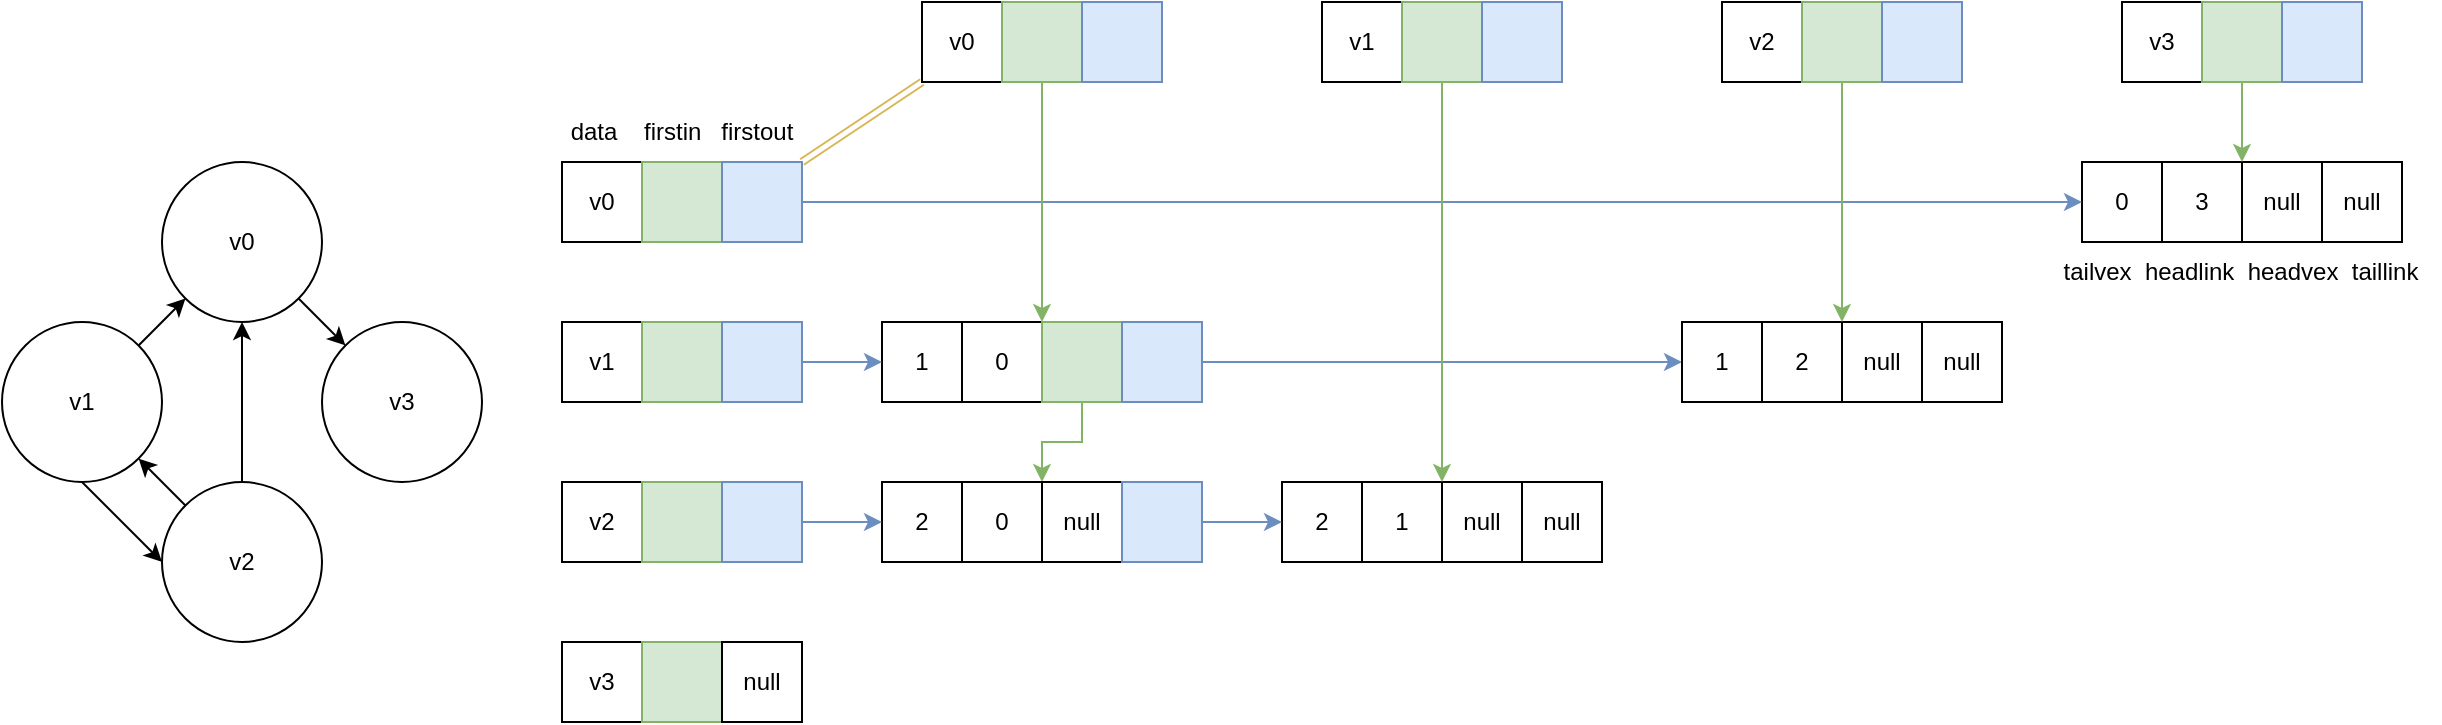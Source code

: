<mxfile version="21.6.5" type="device" pages="2">
  <diagram name="十字链表" id="WRajlINXnAAaDcF1lGLC">
    <mxGraphModel dx="1231" dy="764" grid="1" gridSize="10" guides="1" tooltips="1" connect="1" arrows="1" fold="1" page="1" pageScale="1" pageWidth="827" pageHeight="1169" math="0" shadow="0">
      <root>
        <mxCell id="0" />
        <mxCell id="1" parent="0" />
        <mxCell id="aK7By0x7UXtLP76O93tU-1" value="1" style="rounded=0;whiteSpace=wrap;html=1;" vertex="1" parent="1">
          <mxGeometry x="481" y="200" width="40" height="40" as="geometry" />
        </mxCell>
        <mxCell id="aK7By0x7UXtLP76O93tU-2" value="0" style="rounded=0;whiteSpace=wrap;html=1;" vertex="1" parent="1">
          <mxGeometry x="521" y="200" width="40" height="40" as="geometry" />
        </mxCell>
        <mxCell id="aK7By0x7UXtLP76O93tU-76" style="edgeStyle=orthogonalEdgeStyle;rounded=0;orthogonalLoop=1;jettySize=auto;html=1;exitX=0.5;exitY=1;exitDx=0;exitDy=0;entryX=0;entryY=0;entryDx=0;entryDy=0;fillColor=#d5e8d4;strokeColor=#82b366;" edge="1" parent="1" source="aK7By0x7UXtLP76O93tU-3" target="aK7By0x7UXtLP76O93tU-38">
          <mxGeometry relative="1" as="geometry" />
        </mxCell>
        <mxCell id="aK7By0x7UXtLP76O93tU-3" value="" style="rounded=0;whiteSpace=wrap;html=1;fillColor=#d5e8d4;strokeColor=#82b366;" vertex="1" parent="1">
          <mxGeometry x="561" y="200" width="40" height="40" as="geometry" />
        </mxCell>
        <mxCell id="aK7By0x7UXtLP76O93tU-57" style="edgeStyle=orthogonalEdgeStyle;rounded=0;orthogonalLoop=1;jettySize=auto;html=1;exitX=1;exitY=0.5;exitDx=0;exitDy=0;entryX=0;entryY=0.5;entryDx=0;entryDy=0;fillColor=#dae8fc;strokeColor=#6c8ebf;" edge="1" parent="1" source="aK7By0x7UXtLP76O93tU-4" target="aK7By0x7UXtLP76O93tU-9">
          <mxGeometry relative="1" as="geometry" />
        </mxCell>
        <mxCell id="aK7By0x7UXtLP76O93tU-4" value="" style="rounded=0;whiteSpace=wrap;html=1;fillColor=#dae8fc;strokeColor=#6c8ebf;" vertex="1" parent="1">
          <mxGeometry x="601" y="200" width="40" height="40" as="geometry" />
        </mxCell>
        <mxCell id="aK7By0x7UXtLP76O93tU-5" value="2" style="rounded=0;whiteSpace=wrap;html=1;" vertex="1" parent="1">
          <mxGeometry x="681" y="280" width="40" height="40" as="geometry" />
        </mxCell>
        <mxCell id="aK7By0x7UXtLP76O93tU-6" value="1" style="rounded=0;whiteSpace=wrap;html=1;" vertex="1" parent="1">
          <mxGeometry x="721" y="280" width="40" height="40" as="geometry" />
        </mxCell>
        <mxCell id="aK7By0x7UXtLP76O93tU-7" value="null" style="rounded=0;whiteSpace=wrap;html=1;" vertex="1" parent="1">
          <mxGeometry x="761" y="280" width="40" height="40" as="geometry" />
        </mxCell>
        <mxCell id="aK7By0x7UXtLP76O93tU-8" value="null" style="rounded=0;whiteSpace=wrap;html=1;" vertex="1" parent="1">
          <mxGeometry x="801" y="280" width="40" height="40" as="geometry" />
        </mxCell>
        <mxCell id="aK7By0x7UXtLP76O93tU-9" value="1" style="rounded=0;whiteSpace=wrap;html=1;" vertex="1" parent="1">
          <mxGeometry x="881" y="200" width="40" height="40" as="geometry" />
        </mxCell>
        <mxCell id="aK7By0x7UXtLP76O93tU-10" value="2" style="rounded=0;whiteSpace=wrap;html=1;" vertex="1" parent="1">
          <mxGeometry x="921" y="200" width="40" height="40" as="geometry" />
        </mxCell>
        <mxCell id="aK7By0x7UXtLP76O93tU-11" value="null" style="rounded=0;whiteSpace=wrap;html=1;" vertex="1" parent="1">
          <mxGeometry x="961" y="200" width="40" height="40" as="geometry" />
        </mxCell>
        <mxCell id="aK7By0x7UXtLP76O93tU-12" value="null" style="rounded=0;whiteSpace=wrap;html=1;" vertex="1" parent="1">
          <mxGeometry x="1001" y="200" width="40" height="40" as="geometry" />
        </mxCell>
        <mxCell id="aK7By0x7UXtLP76O93tU-13" value="0" style="rounded=0;whiteSpace=wrap;html=1;" vertex="1" parent="1">
          <mxGeometry x="1081" y="120" width="40" height="40" as="geometry" />
        </mxCell>
        <mxCell id="aK7By0x7UXtLP76O93tU-14" value="3" style="rounded=0;whiteSpace=wrap;html=1;" vertex="1" parent="1">
          <mxGeometry x="1121" y="120" width="40" height="40" as="geometry" />
        </mxCell>
        <mxCell id="aK7By0x7UXtLP76O93tU-15" value="null" style="rounded=0;whiteSpace=wrap;html=1;" vertex="1" parent="1">
          <mxGeometry x="1161" y="120" width="40" height="40" as="geometry" />
        </mxCell>
        <mxCell id="aK7By0x7UXtLP76O93tU-16" value="null" style="rounded=0;whiteSpace=wrap;html=1;" vertex="1" parent="1">
          <mxGeometry x="1201" y="120" width="40" height="40" as="geometry" />
        </mxCell>
        <mxCell id="aK7By0x7UXtLP76O93tU-24" style="rounded=0;orthogonalLoop=1;jettySize=auto;html=1;exitX=1;exitY=1;exitDx=0;exitDy=0;entryX=0;entryY=0;entryDx=0;entryDy=0;" edge="1" parent="1" source="aK7By0x7UXtLP76O93tU-18" target="aK7By0x7UXtLP76O93tU-21">
          <mxGeometry relative="1" as="geometry" />
        </mxCell>
        <mxCell id="aK7By0x7UXtLP76O93tU-18" value="v0" style="ellipse;whiteSpace=wrap;html=1;aspect=fixed;" vertex="1" parent="1">
          <mxGeometry x="121" y="120" width="80" height="80" as="geometry" />
        </mxCell>
        <mxCell id="aK7By0x7UXtLP76O93tU-22" style="rounded=0;orthogonalLoop=1;jettySize=auto;html=1;exitX=1;exitY=0;exitDx=0;exitDy=0;entryX=0;entryY=1;entryDx=0;entryDy=0;" edge="1" parent="1" source="aK7By0x7UXtLP76O93tU-19" target="aK7By0x7UXtLP76O93tU-18">
          <mxGeometry relative="1" as="geometry" />
        </mxCell>
        <mxCell id="aK7By0x7UXtLP76O93tU-26" style="rounded=0;orthogonalLoop=1;jettySize=auto;html=1;exitX=0.5;exitY=1;exitDx=0;exitDy=0;entryX=0;entryY=0.5;entryDx=0;entryDy=0;" edge="1" parent="1" source="aK7By0x7UXtLP76O93tU-19" target="aK7By0x7UXtLP76O93tU-20">
          <mxGeometry relative="1" as="geometry" />
        </mxCell>
        <mxCell id="aK7By0x7UXtLP76O93tU-19" value="v1" style="ellipse;whiteSpace=wrap;html=1;aspect=fixed;" vertex="1" parent="1">
          <mxGeometry x="41" y="200" width="80" height="80" as="geometry" />
        </mxCell>
        <mxCell id="aK7By0x7UXtLP76O93tU-23" style="edgeStyle=orthogonalEdgeStyle;rounded=0;orthogonalLoop=1;jettySize=auto;html=1;exitX=0.5;exitY=0;exitDx=0;exitDy=0;entryX=0.5;entryY=1;entryDx=0;entryDy=0;" edge="1" parent="1" source="aK7By0x7UXtLP76O93tU-20" target="aK7By0x7UXtLP76O93tU-18">
          <mxGeometry relative="1" as="geometry" />
        </mxCell>
        <mxCell id="aK7By0x7UXtLP76O93tU-25" style="rounded=0;orthogonalLoop=1;jettySize=auto;html=1;exitX=0;exitY=0;exitDx=0;exitDy=0;entryX=1;entryY=1;entryDx=0;entryDy=0;" edge="1" parent="1" source="aK7By0x7UXtLP76O93tU-20" target="aK7By0x7UXtLP76O93tU-19">
          <mxGeometry relative="1" as="geometry" />
        </mxCell>
        <mxCell id="aK7By0x7UXtLP76O93tU-20" value="v2" style="ellipse;whiteSpace=wrap;html=1;aspect=fixed;" vertex="1" parent="1">
          <mxGeometry x="121" y="280" width="80" height="80" as="geometry" />
        </mxCell>
        <mxCell id="aK7By0x7UXtLP76O93tU-21" value="v3" style="ellipse;whiteSpace=wrap;html=1;aspect=fixed;" vertex="1" parent="1">
          <mxGeometry x="201" y="200" width="80" height="80" as="geometry" />
        </mxCell>
        <mxCell id="aK7By0x7UXtLP76O93tU-36" value="2" style="rounded=0;whiteSpace=wrap;html=1;" vertex="1" parent="1">
          <mxGeometry x="481" y="280" width="40" height="40" as="geometry" />
        </mxCell>
        <mxCell id="aK7By0x7UXtLP76O93tU-37" value="0" style="rounded=0;whiteSpace=wrap;html=1;" vertex="1" parent="1">
          <mxGeometry x="521" y="280" width="40" height="40" as="geometry" />
        </mxCell>
        <mxCell id="aK7By0x7UXtLP76O93tU-38" value="null" style="rounded=0;whiteSpace=wrap;html=1;" vertex="1" parent="1">
          <mxGeometry x="561" y="280" width="40" height="40" as="geometry" />
        </mxCell>
        <mxCell id="aK7By0x7UXtLP76O93tU-59" style="edgeStyle=orthogonalEdgeStyle;rounded=0;orthogonalLoop=1;jettySize=auto;html=1;exitX=1;exitY=0.5;exitDx=0;exitDy=0;fillColor=#dae8fc;strokeColor=#6c8ebf;" edge="1" parent="1" source="aK7By0x7UXtLP76O93tU-39" target="aK7By0x7UXtLP76O93tU-5">
          <mxGeometry relative="1" as="geometry" />
        </mxCell>
        <mxCell id="aK7By0x7UXtLP76O93tU-39" value="" style="rounded=0;whiteSpace=wrap;html=1;fillColor=#dae8fc;strokeColor=#6c8ebf;" vertex="1" parent="1">
          <mxGeometry x="601" y="280" width="40" height="40" as="geometry" />
        </mxCell>
        <mxCell id="aK7By0x7UXtLP76O93tU-40" value="v0" style="rounded=0;whiteSpace=wrap;html=1;" vertex="1" parent="1">
          <mxGeometry x="321" y="120" width="40" height="40" as="geometry" />
        </mxCell>
        <mxCell id="aK7By0x7UXtLP76O93tU-41" value="" style="rounded=0;whiteSpace=wrap;html=1;fillColor=#d5e8d4;strokeColor=#82b366;" vertex="1" parent="1">
          <mxGeometry x="361" y="120" width="40" height="40" as="geometry" />
        </mxCell>
        <mxCell id="aK7By0x7UXtLP76O93tU-55" style="edgeStyle=orthogonalEdgeStyle;rounded=0;orthogonalLoop=1;jettySize=auto;html=1;entryX=0;entryY=0.5;entryDx=0;entryDy=0;fillColor=#dae8fc;strokeColor=#6c8ebf;" edge="1" parent="1" source="aK7By0x7UXtLP76O93tU-42" target="aK7By0x7UXtLP76O93tU-13">
          <mxGeometry relative="1" as="geometry" />
        </mxCell>
        <mxCell id="aK7By0x7UXtLP76O93tU-80" style="rounded=0;orthogonalLoop=1;jettySize=auto;html=1;exitX=1;exitY=0;exitDx=0;exitDy=0;entryX=0;entryY=1;entryDx=0;entryDy=0;shape=link;width=-3.333;fillColor=#fff2cc;strokeColor=#d6b656;" edge="1" parent="1" source="aK7By0x7UXtLP76O93tU-42" target="aK7By0x7UXtLP76O93tU-62">
          <mxGeometry relative="1" as="geometry" />
        </mxCell>
        <mxCell id="aK7By0x7UXtLP76O93tU-42" value="" style="rounded=0;whiteSpace=wrap;html=1;fillColor=#dae8fc;strokeColor=#6c8ebf;" vertex="1" parent="1">
          <mxGeometry x="401" y="120" width="40" height="40" as="geometry" />
        </mxCell>
        <mxCell id="aK7By0x7UXtLP76O93tU-46" value="v1" style="rounded=0;whiteSpace=wrap;html=1;" vertex="1" parent="1">
          <mxGeometry x="321" y="200" width="40" height="40" as="geometry" />
        </mxCell>
        <mxCell id="aK7By0x7UXtLP76O93tU-47" value="" style="rounded=0;whiteSpace=wrap;html=1;fillColor=#d5e8d4;strokeColor=#82b366;" vertex="1" parent="1">
          <mxGeometry x="361" y="200" width="40" height="40" as="geometry" />
        </mxCell>
        <mxCell id="aK7By0x7UXtLP76O93tU-56" style="edgeStyle=orthogonalEdgeStyle;rounded=0;orthogonalLoop=1;jettySize=auto;html=1;exitX=1;exitY=0.5;exitDx=0;exitDy=0;entryX=0;entryY=0.5;entryDx=0;entryDy=0;fillColor=#dae8fc;strokeColor=#6c8ebf;" edge="1" parent="1" source="aK7By0x7UXtLP76O93tU-48" target="aK7By0x7UXtLP76O93tU-1">
          <mxGeometry relative="1" as="geometry" />
        </mxCell>
        <mxCell id="aK7By0x7UXtLP76O93tU-48" value="" style="rounded=0;whiteSpace=wrap;html=1;fillColor=#dae8fc;strokeColor=#6c8ebf;" vertex="1" parent="1">
          <mxGeometry x="401" y="200" width="40" height="40" as="geometry" />
        </mxCell>
        <mxCell id="aK7By0x7UXtLP76O93tU-49" value="v2" style="rounded=0;whiteSpace=wrap;html=1;" vertex="1" parent="1">
          <mxGeometry x="321" y="280" width="40" height="40" as="geometry" />
        </mxCell>
        <mxCell id="aK7By0x7UXtLP76O93tU-50" value="" style="rounded=0;whiteSpace=wrap;html=1;fillColor=#d5e8d4;strokeColor=#82b366;" vertex="1" parent="1">
          <mxGeometry x="361" y="280" width="40" height="40" as="geometry" />
        </mxCell>
        <mxCell id="aK7By0x7UXtLP76O93tU-58" style="edgeStyle=orthogonalEdgeStyle;rounded=0;orthogonalLoop=1;jettySize=auto;html=1;exitX=1;exitY=0.5;exitDx=0;exitDy=0;entryX=0;entryY=0.5;entryDx=0;entryDy=0;fillColor=#dae8fc;strokeColor=#6c8ebf;" edge="1" parent="1" source="aK7By0x7UXtLP76O93tU-51" target="aK7By0x7UXtLP76O93tU-36">
          <mxGeometry relative="1" as="geometry" />
        </mxCell>
        <mxCell id="aK7By0x7UXtLP76O93tU-51" value="" style="rounded=0;whiteSpace=wrap;html=1;fillColor=#dae8fc;strokeColor=#6c8ebf;" vertex="1" parent="1">
          <mxGeometry x="401" y="280" width="40" height="40" as="geometry" />
        </mxCell>
        <mxCell id="aK7By0x7UXtLP76O93tU-52" value="v3" style="rounded=0;whiteSpace=wrap;html=1;" vertex="1" parent="1">
          <mxGeometry x="321" y="360" width="40" height="40" as="geometry" />
        </mxCell>
        <mxCell id="aK7By0x7UXtLP76O93tU-53" value="" style="rounded=0;whiteSpace=wrap;html=1;fillColor=#d5e8d4;strokeColor=#82b366;" vertex="1" parent="1">
          <mxGeometry x="361" y="360" width="40" height="40" as="geometry" />
        </mxCell>
        <mxCell id="aK7By0x7UXtLP76O93tU-54" value="null" style="rounded=0;whiteSpace=wrap;html=1;" vertex="1" parent="1">
          <mxGeometry x="401" y="360" width="40" height="40" as="geometry" />
        </mxCell>
        <mxCell id="aK7By0x7UXtLP76O93tU-60" value="data&amp;nbsp; &amp;nbsp; firstin&amp;nbsp; &amp;nbsp;firstout" style="text;html=1;strokeColor=none;fillColor=none;align=center;verticalAlign=middle;whiteSpace=wrap;rounded=0;" vertex="1" parent="1">
          <mxGeometry x="321" y="90" width="120" height="30" as="geometry" />
        </mxCell>
        <mxCell id="aK7By0x7UXtLP76O93tU-62" value="v0" style="rounded=0;whiteSpace=wrap;html=1;" vertex="1" parent="1">
          <mxGeometry x="501" y="40" width="40" height="40" as="geometry" />
        </mxCell>
        <mxCell id="aK7By0x7UXtLP76O93tU-75" style="edgeStyle=orthogonalEdgeStyle;rounded=0;orthogonalLoop=1;jettySize=auto;html=1;exitX=0.5;exitY=1;exitDx=0;exitDy=0;entryX=0;entryY=0;entryDx=0;entryDy=0;fillColor=#d5e8d4;strokeColor=#82b366;" edge="1" parent="1" source="aK7By0x7UXtLP76O93tU-63" target="aK7By0x7UXtLP76O93tU-3">
          <mxGeometry relative="1" as="geometry" />
        </mxCell>
        <mxCell id="aK7By0x7UXtLP76O93tU-63" value="" style="rounded=0;whiteSpace=wrap;html=1;fillColor=#d5e8d4;strokeColor=#82b366;" vertex="1" parent="1">
          <mxGeometry x="541" y="40" width="40" height="40" as="geometry" />
        </mxCell>
        <mxCell id="aK7By0x7UXtLP76O93tU-64" value="" style="rounded=0;whiteSpace=wrap;html=1;fillColor=#dae8fc;strokeColor=#6c8ebf;" vertex="1" parent="1">
          <mxGeometry x="581" y="40" width="40" height="40" as="geometry" />
        </mxCell>
        <mxCell id="aK7By0x7UXtLP76O93tU-65" value="v1" style="rounded=0;whiteSpace=wrap;html=1;" vertex="1" parent="1">
          <mxGeometry x="701" y="40" width="40" height="40" as="geometry" />
        </mxCell>
        <mxCell id="aK7By0x7UXtLP76O93tU-77" style="edgeStyle=orthogonalEdgeStyle;rounded=0;orthogonalLoop=1;jettySize=auto;html=1;exitX=0.5;exitY=1;exitDx=0;exitDy=0;entryX=0;entryY=0;entryDx=0;entryDy=0;fillColor=#d5e8d4;strokeColor=#82b366;" edge="1" parent="1" source="aK7By0x7UXtLP76O93tU-66" target="aK7By0x7UXtLP76O93tU-7">
          <mxGeometry relative="1" as="geometry" />
        </mxCell>
        <mxCell id="aK7By0x7UXtLP76O93tU-66" value="" style="rounded=0;whiteSpace=wrap;html=1;fillColor=#d5e8d4;strokeColor=#82b366;" vertex="1" parent="1">
          <mxGeometry x="741" y="40" width="40" height="40" as="geometry" />
        </mxCell>
        <mxCell id="aK7By0x7UXtLP76O93tU-67" value="" style="rounded=0;whiteSpace=wrap;html=1;fillColor=#dae8fc;strokeColor=#6c8ebf;" vertex="1" parent="1">
          <mxGeometry x="781" y="40" width="40" height="40" as="geometry" />
        </mxCell>
        <mxCell id="aK7By0x7UXtLP76O93tU-68" value="v2" style="rounded=0;whiteSpace=wrap;html=1;" vertex="1" parent="1">
          <mxGeometry x="901" y="40" width="40" height="40" as="geometry" />
        </mxCell>
        <mxCell id="aK7By0x7UXtLP76O93tU-78" style="edgeStyle=orthogonalEdgeStyle;rounded=0;orthogonalLoop=1;jettySize=auto;html=1;exitX=0.5;exitY=1;exitDx=0;exitDy=0;entryX=1;entryY=0;entryDx=0;entryDy=0;fillColor=#d5e8d4;strokeColor=#82b366;" edge="1" parent="1" source="aK7By0x7UXtLP76O93tU-69" target="aK7By0x7UXtLP76O93tU-10">
          <mxGeometry relative="1" as="geometry" />
        </mxCell>
        <mxCell id="aK7By0x7UXtLP76O93tU-69" value="" style="rounded=0;whiteSpace=wrap;html=1;fillColor=#d5e8d4;strokeColor=#82b366;" vertex="1" parent="1">
          <mxGeometry x="941" y="40" width="40" height="40" as="geometry" />
        </mxCell>
        <mxCell id="aK7By0x7UXtLP76O93tU-70" value="" style="rounded=0;whiteSpace=wrap;html=1;fillColor=#dae8fc;strokeColor=#6c8ebf;" vertex="1" parent="1">
          <mxGeometry x="981" y="40" width="40" height="40" as="geometry" />
        </mxCell>
        <mxCell id="aK7By0x7UXtLP76O93tU-72" value="v3" style="rounded=0;whiteSpace=wrap;html=1;" vertex="1" parent="1">
          <mxGeometry x="1101" y="40" width="40" height="40" as="geometry" />
        </mxCell>
        <mxCell id="aK7By0x7UXtLP76O93tU-79" style="edgeStyle=orthogonalEdgeStyle;rounded=0;orthogonalLoop=1;jettySize=auto;html=1;exitX=0.5;exitY=1;exitDx=0;exitDy=0;entryX=0;entryY=0;entryDx=0;entryDy=0;fillColor=#d5e8d4;strokeColor=#82b366;" edge="1" parent="1" source="aK7By0x7UXtLP76O93tU-73" target="aK7By0x7UXtLP76O93tU-15">
          <mxGeometry relative="1" as="geometry" />
        </mxCell>
        <mxCell id="aK7By0x7UXtLP76O93tU-73" value="" style="rounded=0;whiteSpace=wrap;html=1;fillColor=#d5e8d4;strokeColor=#82b366;" vertex="1" parent="1">
          <mxGeometry x="1141" y="40" width="40" height="40" as="geometry" />
        </mxCell>
        <mxCell id="aK7By0x7UXtLP76O93tU-74" value="" style="rounded=0;whiteSpace=wrap;html=1;fillColor=#dae8fc;strokeColor=#6c8ebf;" vertex="1" parent="1">
          <mxGeometry x="1181" y="40" width="40" height="40" as="geometry" />
        </mxCell>
        <mxCell id="aK7By0x7UXtLP76O93tU-81" value="tailvex&amp;nbsp; headlink&amp;nbsp; headvex&amp;nbsp; taillink" style="text;html=1;align=center;verticalAlign=middle;resizable=0;points=[];autosize=1;strokeColor=none;fillColor=none;" vertex="1" parent="1">
          <mxGeometry x="1060" y="160" width="200" height="30" as="geometry" />
        </mxCell>
      </root>
    </mxGraphModel>
  </diagram>
  <diagram id="7DFs7tJJolNof0HqLHLs" name="邻接多重表">
    <mxGraphModel dx="1231" dy="764" grid="1" gridSize="10" guides="1" tooltips="1" connect="1" arrows="1" fold="1" page="1" pageScale="1" pageWidth="827" pageHeight="1169" math="0" shadow="0">
      <root>
        <mxCell id="0" />
        <mxCell id="1" parent="0" />
        <mxCell id="B0pa5PrSwRnX7rEMGMQL-7" value="0" style="rounded=0;whiteSpace=wrap;html=1;" vertex="1" parent="1">
          <mxGeometry x="681" y="200" width="40" height="40" as="geometry" />
        </mxCell>
        <mxCell id="B0pa5PrSwRnX7rEMGMQL-8" value="n" style="rounded=0;whiteSpace=wrap;html=1;fillColor=#d5e8d4;strokeColor=#82b366;" vertex="1" parent="1">
          <mxGeometry x="721" y="200" width="40" height="40" as="geometry" />
        </mxCell>
        <mxCell id="B0pa5PrSwRnX7rEMGMQL-9" value="2" style="rounded=0;whiteSpace=wrap;html=1;" vertex="1" parent="1">
          <mxGeometry x="761" y="200" width="40" height="40" as="geometry" />
        </mxCell>
        <mxCell id="19JXx4Fb2y1odMeE2x4L-42" style="edgeStyle=orthogonalEdgeStyle;rounded=0;orthogonalLoop=1;jettySize=auto;html=1;exitX=1;exitY=0.5;exitDx=0;exitDy=0;entryX=1;entryY=0.5;entryDx=0;entryDy=0;" edge="1" parent="1" source="B0pa5PrSwRnX7rEMGMQL-10" target="B0pa5PrSwRnX7rEMGMQL-72">
          <mxGeometry relative="1" as="geometry" />
        </mxCell>
        <mxCell id="B0pa5PrSwRnX7rEMGMQL-10" value="" style="rounded=0;whiteSpace=wrap;html=1;fillColor=#dae8fc;strokeColor=#6c8ebf;" vertex="1" parent="1">
          <mxGeometry x="801" y="200" width="40" height="40" as="geometry" />
        </mxCell>
        <mxCell id="B0pa5PrSwRnX7rEMGMQL-11" value="2" style="rounded=0;whiteSpace=wrap;html=1;" vertex="1" parent="1">
          <mxGeometry x="1081" y="370" width="40" height="40" as="geometry" />
        </mxCell>
        <mxCell id="B0pa5PrSwRnX7rEMGMQL-12" value="" style="rounded=0;whiteSpace=wrap;html=1;fillColor=#d5e8d4;strokeColor=#82b366;" vertex="1" parent="1">
          <mxGeometry x="1121" y="370" width="40" height="40" as="geometry" />
        </mxCell>
        <mxCell id="B0pa5PrSwRnX7rEMGMQL-13" value="1" style="rounded=0;whiteSpace=wrap;html=1;" vertex="1" parent="1">
          <mxGeometry x="1161" y="370" width="40" height="40" as="geometry" />
        </mxCell>
        <mxCell id="B0pa5PrSwRnX7rEMGMQL-14" value="" style="rounded=0;whiteSpace=wrap;html=1;fillColor=#dae8fc;strokeColor=#6c8ebf;" vertex="1" parent="1">
          <mxGeometry x="1201" y="370" width="40" height="40" as="geometry" />
        </mxCell>
        <mxCell id="B0pa5PrSwRnX7rEMGMQL-15" value="2" style="rounded=0;whiteSpace=wrap;html=1;" vertex="1" parent="1">
          <mxGeometry x="1081" y="280" width="40" height="40" as="geometry" />
        </mxCell>
        <mxCell id="B0pa5PrSwRnX7rEMGMQL-16" value="" style="rounded=0;whiteSpace=wrap;html=1;fillColor=#d5e8d4;strokeColor=#82b366;" vertex="1" parent="1">
          <mxGeometry x="1121" y="280" width="40" height="40" as="geometry" />
        </mxCell>
        <mxCell id="B0pa5PrSwRnX7rEMGMQL-17" value="3" style="rounded=0;whiteSpace=wrap;html=1;" vertex="1" parent="1">
          <mxGeometry x="1161" y="280" width="40" height="40" as="geometry" />
        </mxCell>
        <mxCell id="B0pa5PrSwRnX7rEMGMQL-18" value="" style="rounded=0;whiteSpace=wrap;html=1;fillColor=#dae8fc;strokeColor=#6c8ebf;" vertex="1" parent="1">
          <mxGeometry x="1201" y="280" width="40" height="40" as="geometry" />
        </mxCell>
        <mxCell id="B0pa5PrSwRnX7rEMGMQL-19" style="rounded=0;orthogonalLoop=1;jettySize=auto;html=1;exitX=1;exitY=1;exitDx=0;exitDy=0;entryX=0;entryY=0;entryDx=0;entryDy=0;shape=link;" edge="1" parent="1" source="B0pa5PrSwRnX7rEMGMQL-20" target="B0pa5PrSwRnX7rEMGMQL-27">
          <mxGeometry relative="1" as="geometry" />
        </mxCell>
        <mxCell id="B0pa5PrSwRnX7rEMGMQL-20" value="v0" style="ellipse;whiteSpace=wrap;html=1;aspect=fixed;" vertex="1" parent="1">
          <mxGeometry x="121" y="120" width="80" height="80" as="geometry" />
        </mxCell>
        <mxCell id="B0pa5PrSwRnX7rEMGMQL-21" style="rounded=0;orthogonalLoop=1;jettySize=auto;html=1;exitX=1;exitY=0;exitDx=0;exitDy=0;entryX=0;entryY=1;entryDx=0;entryDy=0;shape=link;" edge="1" parent="1" source="B0pa5PrSwRnX7rEMGMQL-23" target="B0pa5PrSwRnX7rEMGMQL-20">
          <mxGeometry relative="1" as="geometry" />
        </mxCell>
        <mxCell id="B0pa5PrSwRnX7rEMGMQL-23" value="v1" style="ellipse;whiteSpace=wrap;html=1;aspect=fixed;" vertex="1" parent="1">
          <mxGeometry x="41" y="200" width="80" height="80" as="geometry" />
        </mxCell>
        <mxCell id="B0pa5PrSwRnX7rEMGMQL-24" style="edgeStyle=orthogonalEdgeStyle;rounded=0;orthogonalLoop=1;jettySize=auto;html=1;exitX=0.5;exitY=0;exitDx=0;exitDy=0;entryX=0.5;entryY=1;entryDx=0;entryDy=0;shape=link;" edge="1" parent="1" source="B0pa5PrSwRnX7rEMGMQL-26" target="B0pa5PrSwRnX7rEMGMQL-20">
          <mxGeometry relative="1" as="geometry" />
        </mxCell>
        <mxCell id="B0pa5PrSwRnX7rEMGMQL-25" style="rounded=0;orthogonalLoop=1;jettySize=auto;html=1;exitX=0;exitY=0;exitDx=0;exitDy=0;entryX=1;entryY=1;entryDx=0;entryDy=0;shape=link;" edge="1" parent="1" source="B0pa5PrSwRnX7rEMGMQL-26" target="B0pa5PrSwRnX7rEMGMQL-23">
          <mxGeometry relative="1" as="geometry" />
        </mxCell>
        <mxCell id="B0pa5PrSwRnX7rEMGMQL-67" style="rounded=0;orthogonalLoop=1;jettySize=auto;html=1;exitX=1;exitY=0;exitDx=0;exitDy=0;entryX=0;entryY=1;entryDx=0;entryDy=0;shape=link;" edge="1" parent="1" source="B0pa5PrSwRnX7rEMGMQL-26" target="B0pa5PrSwRnX7rEMGMQL-27">
          <mxGeometry relative="1" as="geometry" />
        </mxCell>
        <mxCell id="B0pa5PrSwRnX7rEMGMQL-26" value="v2" style="ellipse;whiteSpace=wrap;html=1;aspect=fixed;" vertex="1" parent="1">
          <mxGeometry x="121" y="280" width="80" height="80" as="geometry" />
        </mxCell>
        <mxCell id="B0pa5PrSwRnX7rEMGMQL-27" value="v3" style="ellipse;whiteSpace=wrap;html=1;aspect=fixed;" vertex="1" parent="1">
          <mxGeometry x="201" y="200" width="80" height="80" as="geometry" />
        </mxCell>
        <mxCell id="B0pa5PrSwRnX7rEMGMQL-33" value="v0" style="rounded=0;whiteSpace=wrap;html=1;" vertex="1" parent="1">
          <mxGeometry x="361" y="120" width="40" height="40" as="geometry" />
        </mxCell>
        <mxCell id="19JXx4Fb2y1odMeE2x4L-10" style="edgeStyle=orthogonalEdgeStyle;rounded=0;orthogonalLoop=1;jettySize=auto;html=1;exitX=1;exitY=0.5;exitDx=0;exitDy=0;entryX=0;entryY=0.5;entryDx=0;entryDy=0;" edge="1" parent="1" source="B0pa5PrSwRnX7rEMGMQL-37" target="B0pa5PrSwRnX7rEMGMQL-7">
          <mxGeometry relative="1" as="geometry">
            <Array as="points">
              <mxPoint x="590" y="140" />
              <mxPoint x="590" y="220" />
            </Array>
          </mxGeometry>
        </mxCell>
        <mxCell id="B0pa5PrSwRnX7rEMGMQL-37" value="" style="rounded=0;whiteSpace=wrap;html=1;fillColor=#dae8fc;strokeColor=#6c8ebf;" vertex="1" parent="1">
          <mxGeometry x="401" y="120" width="40" height="40" as="geometry" />
        </mxCell>
        <mxCell id="B0pa5PrSwRnX7rEMGMQL-42" value="v2" style="rounded=0;whiteSpace=wrap;html=1;" vertex="1" parent="1">
          <mxGeometry x="361" y="280" width="40" height="40" as="geometry" />
        </mxCell>
        <mxCell id="19JXx4Fb2y1odMeE2x4L-43" style="edgeStyle=orthogonalEdgeStyle;rounded=0;orthogonalLoop=1;jettySize=auto;html=1;exitX=1;exitY=0.5;exitDx=0;exitDy=0;entryX=0;entryY=0.75;entryDx=0;entryDy=0;" edge="1" parent="1" source="B0pa5PrSwRnX7rEMGMQL-45" target="B0pa5PrSwRnX7rEMGMQL-7">
          <mxGeometry relative="1" as="geometry" />
        </mxCell>
        <mxCell id="B0pa5PrSwRnX7rEMGMQL-45" value="" style="rounded=0;whiteSpace=wrap;html=1;fillColor=#dae8fc;strokeColor=#6c8ebf;" vertex="1" parent="1">
          <mxGeometry x="401" y="280" width="40" height="40" as="geometry" />
        </mxCell>
        <mxCell id="B0pa5PrSwRnX7rEMGMQL-49" value="data&amp;nbsp; &amp;nbsp; firstedge" style="text;html=1;strokeColor=none;fillColor=none;align=center;verticalAlign=middle;whiteSpace=wrap;rounded=0;" vertex="1" parent="1">
          <mxGeometry x="321" y="90" width="120" height="30" as="geometry" />
        </mxCell>
        <mxCell id="B0pa5PrSwRnX7rEMGMQL-54" value="v1" style="rounded=0;whiteSpace=wrap;html=1;" vertex="1" parent="1">
          <mxGeometry x="361" y="200" width="40" height="40" as="geometry" />
        </mxCell>
        <mxCell id="19JXx4Fb2y1odMeE2x4L-41" style="edgeStyle=orthogonalEdgeStyle;rounded=0;orthogonalLoop=1;jettySize=auto;html=1;exitX=1;exitY=0.5;exitDx=0;exitDy=0;entryX=0;entryY=0.75;entryDx=0;entryDy=0;" edge="1" parent="1" source="B0pa5PrSwRnX7rEMGMQL-57" target="B0pa5PrSwRnX7rEMGMQL-69">
          <mxGeometry relative="1" as="geometry" />
        </mxCell>
        <mxCell id="B0pa5PrSwRnX7rEMGMQL-57" value="" style="rounded=0;whiteSpace=wrap;html=1;fillColor=#dae8fc;strokeColor=#6c8ebf;" vertex="1" parent="1">
          <mxGeometry x="401" y="200" width="39" height="40" as="geometry" />
        </mxCell>
        <mxCell id="B0pa5PrSwRnX7rEMGMQL-62" value="v3" style="rounded=0;whiteSpace=wrap;html=1;" vertex="1" parent="1">
          <mxGeometry x="1101" y="40" width="40" height="40" as="geometry" />
        </mxCell>
        <mxCell id="B0pa5PrSwRnX7rEMGMQL-65" value="" style="rounded=0;whiteSpace=wrap;html=1;fillColor=#dae8fc;strokeColor=#6c8ebf;" vertex="1" parent="1">
          <mxGeometry x="1141" y="40" width="40" height="40" as="geometry" />
        </mxCell>
        <mxCell id="B0pa5PrSwRnX7rEMGMQL-69" value="0" style="rounded=0;whiteSpace=wrap;html=1;" vertex="1" parent="1">
          <mxGeometry x="681" y="120" width="40" height="40" as="geometry" />
        </mxCell>
        <mxCell id="B0pa5PrSwRnX7rEMGMQL-70" value="1" style="rounded=0;whiteSpace=wrap;html=1;" vertex="1" parent="1">
          <mxGeometry x="761" y="120" width="40" height="40" as="geometry" />
        </mxCell>
        <mxCell id="B0pa5PrSwRnX7rEMGMQL-71" value="n" style="rounded=0;whiteSpace=wrap;html=1;fillColor=#d5e8d4;strokeColor=#82b366;" vertex="1" parent="1">
          <mxGeometry x="721" y="120" width="40" height="40" as="geometry" />
        </mxCell>
        <mxCell id="B0pa5PrSwRnX7rEMGMQL-72" value="n" style="rounded=0;whiteSpace=wrap;html=1;fillColor=#dae8fc;strokeColor=#6c8ebf;" vertex="1" parent="1">
          <mxGeometry x="801" y="120" width="40" height="40" as="geometry" />
        </mxCell>
        <mxCell id="2lOXREVH-1MPbIz9rNjl-2" value="ivex&amp;nbsp; &amp;nbsp; ilink&amp;nbsp; &amp;nbsp;jvex&amp;nbsp; &amp;nbsp;jlink" style="text;html=1;align=center;verticalAlign=middle;resizable=0;points=[];autosize=1;strokeColor=none;fillColor=none;" vertex="1" parent="1">
          <mxGeometry x="1090" y="320" width="140" height="30" as="geometry" />
        </mxCell>
        <mxCell id="19JXx4Fb2y1odMeE2x4L-1" value="0" style="rounded=0;whiteSpace=wrap;html=1;" vertex="1" parent="1">
          <mxGeometry x="721" y="560" width="40" height="40" as="geometry" />
        </mxCell>
        <mxCell id="19JXx4Fb2y1odMeE2x4L-2" value="3" style="rounded=0;whiteSpace=wrap;html=1;" vertex="1" parent="1">
          <mxGeometry x="801" y="560" width="40" height="40" as="geometry" />
        </mxCell>
        <mxCell id="19JXx4Fb2y1odMeE2x4L-3" value="n" style="rounded=0;whiteSpace=wrap;html=1;fillColor=#d5e8d4;strokeColor=#82b366;" vertex="1" parent="1">
          <mxGeometry x="761" y="560" width="40" height="40" as="geometry" />
        </mxCell>
        <mxCell id="19JXx4Fb2y1odMeE2x4L-65" style="edgeStyle=orthogonalEdgeStyle;rounded=0;orthogonalLoop=1;jettySize=auto;html=1;exitX=1;exitY=0.5;exitDx=0;exitDy=0;entryX=1;entryY=0.75;entryDx=0;entryDy=0;" edge="1" parent="1" source="19JXx4Fb2y1odMeE2x4L-4" target="19JXx4Fb2y1odMeE2x4L-48">
          <mxGeometry relative="1" as="geometry" />
        </mxCell>
        <mxCell id="19JXx4Fb2y1odMeE2x4L-4" value="" style="rounded=0;whiteSpace=wrap;html=1;fillColor=#dae8fc;strokeColor=#6c8ebf;" vertex="1" parent="1">
          <mxGeometry x="841" y="560" width="40" height="40" as="geometry" />
        </mxCell>
        <mxCell id="19JXx4Fb2y1odMeE2x4L-36" value="3" style="rounded=0;whiteSpace=wrap;html=1;" vertex="1" parent="1">
          <mxGeometry x="1280" y="200" width="40" height="40" as="geometry" />
        </mxCell>
        <mxCell id="19JXx4Fb2y1odMeE2x4L-37" value="" style="rounded=0;whiteSpace=wrap;html=1;fillColor=#d5e8d4;strokeColor=#82b366;" vertex="1" parent="1">
          <mxGeometry x="1320" y="200" width="40" height="40" as="geometry" />
        </mxCell>
        <mxCell id="19JXx4Fb2y1odMeE2x4L-38" value="1" style="rounded=0;whiteSpace=wrap;html=1;" vertex="1" parent="1">
          <mxGeometry x="1360" y="200" width="40" height="40" as="geometry" />
        </mxCell>
        <mxCell id="19JXx4Fb2y1odMeE2x4L-39" value="" style="rounded=0;whiteSpace=wrap;html=1;fillColor=#dae8fc;strokeColor=#6c8ebf;" vertex="1" parent="1">
          <mxGeometry x="1400" y="200" width="40" height="40" as="geometry" />
        </mxCell>
        <mxCell id="19JXx4Fb2y1odMeE2x4L-44" value="0" style="rounded=0;whiteSpace=wrap;html=1;" vertex="1" parent="1">
          <mxGeometry x="721" y="470" width="40" height="40" as="geometry" />
        </mxCell>
        <mxCell id="19JXx4Fb2y1odMeE2x4L-45" value="n" style="rounded=0;whiteSpace=wrap;html=1;fillColor=#d5e8d4;strokeColor=#82b366;" vertex="1" parent="1">
          <mxGeometry x="761" y="470" width="40" height="40" as="geometry" />
        </mxCell>
        <mxCell id="19JXx4Fb2y1odMeE2x4L-46" value="2" style="rounded=0;whiteSpace=wrap;html=1;" vertex="1" parent="1">
          <mxGeometry x="801" y="470" width="40" height="40" as="geometry" />
        </mxCell>
        <mxCell id="19JXx4Fb2y1odMeE2x4L-47" style="edgeStyle=orthogonalEdgeStyle;rounded=0;orthogonalLoop=1;jettySize=auto;html=1;exitX=1;exitY=0.5;exitDx=0;exitDy=0;entryX=1;entryY=0.5;entryDx=0;entryDy=0;" edge="1" parent="1" source="19JXx4Fb2y1odMeE2x4L-48" target="19JXx4Fb2y1odMeE2x4L-62">
          <mxGeometry relative="1" as="geometry" />
        </mxCell>
        <mxCell id="19JXx4Fb2y1odMeE2x4L-48" value="" style="rounded=0;whiteSpace=wrap;html=1;fillColor=#dae8fc;strokeColor=#6c8ebf;" vertex="1" parent="1">
          <mxGeometry x="841" y="470" width="40" height="40" as="geometry" />
        </mxCell>
        <mxCell id="19JXx4Fb2y1odMeE2x4L-49" value="v0" style="rounded=0;whiteSpace=wrap;html=1;" vertex="1" parent="1">
          <mxGeometry x="401" y="390" width="40" height="40" as="geometry" />
        </mxCell>
        <mxCell id="19JXx4Fb2y1odMeE2x4L-50" style="rounded=0;orthogonalLoop=1;jettySize=auto;html=1;exitX=1;exitY=0.5;exitDx=0;exitDy=0;" edge="1" parent="1" source="19JXx4Fb2y1odMeE2x4L-51">
          <mxGeometry relative="1" as="geometry">
            <mxPoint x="720" y="580" as="targetPoint" />
          </mxGeometry>
        </mxCell>
        <mxCell id="19JXx4Fb2y1odMeE2x4L-51" value="" style="rounded=0;whiteSpace=wrap;html=1;fillColor=#dae8fc;strokeColor=#6c8ebf;" vertex="1" parent="1">
          <mxGeometry x="441" y="390" width="40" height="40" as="geometry" />
        </mxCell>
        <mxCell id="19JXx4Fb2y1odMeE2x4L-52" value="v2" style="rounded=0;whiteSpace=wrap;html=1;" vertex="1" parent="1">
          <mxGeometry x="401" y="550" width="40" height="40" as="geometry" />
        </mxCell>
        <mxCell id="19JXx4Fb2y1odMeE2x4L-53" style="rounded=0;orthogonalLoop=1;jettySize=auto;html=1;exitX=1;exitY=0.5;exitDx=0;exitDy=0;" edge="1" parent="1" source="19JXx4Fb2y1odMeE2x4L-54">
          <mxGeometry relative="1" as="geometry">
            <mxPoint x="720" y="730" as="targetPoint" />
          </mxGeometry>
        </mxCell>
        <mxCell id="19JXx4Fb2y1odMeE2x4L-54" value="" style="rounded=0;whiteSpace=wrap;html=1;fillColor=#dae8fc;strokeColor=#6c8ebf;" vertex="1" parent="1">
          <mxGeometry x="441" y="550" width="40" height="40" as="geometry" />
        </mxCell>
        <mxCell id="19JXx4Fb2y1odMeE2x4L-55" value="data&amp;nbsp; &amp;nbsp; firstedge" style="text;html=1;strokeColor=none;fillColor=none;align=center;verticalAlign=middle;whiteSpace=wrap;rounded=0;" vertex="1" parent="1">
          <mxGeometry x="361" y="360" width="120" height="30" as="geometry" />
        </mxCell>
        <mxCell id="19JXx4Fb2y1odMeE2x4L-56" value="v1" style="rounded=0;whiteSpace=wrap;html=1;" vertex="1" parent="1">
          <mxGeometry x="401" y="470" width="40" height="40" as="geometry" />
        </mxCell>
        <mxCell id="19JXx4Fb2y1odMeE2x4L-57" style="rounded=0;orthogonalLoop=1;jettySize=auto;html=1;exitX=1;exitY=0.5;exitDx=0;exitDy=0;entryX=0;entryY=0.5;entryDx=0;entryDy=0;" edge="1" parent="1" source="19JXx4Fb2y1odMeE2x4L-58" target="19JXx4Fb2y1odMeE2x4L-67">
          <mxGeometry relative="1" as="geometry" />
        </mxCell>
        <mxCell id="19JXx4Fb2y1odMeE2x4L-58" value="" style="rounded=0;whiteSpace=wrap;html=1;fillColor=#dae8fc;strokeColor=#6c8ebf;" vertex="1" parent="1">
          <mxGeometry x="441" y="470" width="39" height="40" as="geometry" />
        </mxCell>
        <mxCell id="19JXx4Fb2y1odMeE2x4L-59" value="0" style="rounded=0;whiteSpace=wrap;html=1;" vertex="1" parent="1">
          <mxGeometry x="721" y="390" width="40" height="40" as="geometry" />
        </mxCell>
        <mxCell id="19JXx4Fb2y1odMeE2x4L-60" value="1" style="rounded=0;whiteSpace=wrap;html=1;" vertex="1" parent="1">
          <mxGeometry x="801" y="390" width="40" height="40" as="geometry" />
        </mxCell>
        <mxCell id="19JXx4Fb2y1odMeE2x4L-61" value="n" style="rounded=0;whiteSpace=wrap;html=1;fillColor=#d5e8d4;strokeColor=#82b366;" vertex="1" parent="1">
          <mxGeometry x="761" y="390" width="40" height="40" as="geometry" />
        </mxCell>
        <mxCell id="19JXx4Fb2y1odMeE2x4L-62" value="n" style="rounded=0;whiteSpace=wrap;html=1;fillColor=#dae8fc;strokeColor=#6c8ebf;" vertex="1" parent="1">
          <mxGeometry x="841" y="390" width="40" height="40" as="geometry" />
        </mxCell>
        <mxCell id="19JXx4Fb2y1odMeE2x4L-63" value="v3" style="rounded=0;whiteSpace=wrap;html=1;" vertex="1" parent="1">
          <mxGeometry x="401" y="630" width="40" height="40" as="geometry" />
        </mxCell>
        <mxCell id="19JXx4Fb2y1odMeE2x4L-78" style="rounded=0;orthogonalLoop=1;jettySize=auto;html=1;exitX=1;exitY=0.75;exitDx=0;exitDy=0;entryX=0;entryY=0.5;entryDx=0;entryDy=0;" edge="1" parent="1" source="19JXx4Fb2y1odMeE2x4L-64" target="19JXx4Fb2y1odMeE2x4L-73">
          <mxGeometry relative="1" as="geometry" />
        </mxCell>
        <mxCell id="19JXx4Fb2y1odMeE2x4L-64" value="" style="rounded=0;whiteSpace=wrap;html=1;fillColor=#dae8fc;strokeColor=#6c8ebf;" vertex="1" parent="1">
          <mxGeometry x="441" y="630" width="40" height="40" as="geometry" />
        </mxCell>
        <mxCell id="19JXx4Fb2y1odMeE2x4L-67" value="1" style="rounded=0;whiteSpace=wrap;html=1;" vertex="1" parent="1">
          <mxGeometry x="721" y="630" width="40" height="40" as="geometry" />
        </mxCell>
        <mxCell id="19JXx4Fb2y1odMeE2x4L-68" value="2" style="rounded=0;whiteSpace=wrap;html=1;" vertex="1" parent="1">
          <mxGeometry x="801" y="630" width="40" height="40" as="geometry" />
        </mxCell>
        <mxCell id="19JXx4Fb2y1odMeE2x4L-72" style="edgeStyle=orthogonalEdgeStyle;rounded=0;orthogonalLoop=1;jettySize=auto;html=1;exitX=0.5;exitY=0;exitDx=0;exitDy=0;entryX=0.5;entryY=1;entryDx=0;entryDy=0;" edge="1" parent="1" source="19JXx4Fb2y1odMeE2x4L-69" target="19JXx4Fb2y1odMeE2x4L-45">
          <mxGeometry relative="1" as="geometry" />
        </mxCell>
        <mxCell id="19JXx4Fb2y1odMeE2x4L-69" value="" style="rounded=0;whiteSpace=wrap;html=1;fillColor=#d5e8d4;strokeColor=#82b366;" vertex="1" parent="1">
          <mxGeometry x="761" y="630" width="40" height="40" as="geometry" />
        </mxCell>
        <mxCell id="19JXx4Fb2y1odMeE2x4L-71" style="edgeStyle=orthogonalEdgeStyle;rounded=0;orthogonalLoop=1;jettySize=auto;html=1;exitX=1;exitY=0.5;exitDx=0;exitDy=0;entryX=1;entryY=0.5;entryDx=0;entryDy=0;" edge="1" parent="1" source="19JXx4Fb2y1odMeE2x4L-70" target="19JXx4Fb2y1odMeE2x4L-62">
          <mxGeometry relative="1" as="geometry">
            <Array as="points">
              <mxPoint x="920" y="650" />
              <mxPoint x="920" y="410" />
            </Array>
          </mxGeometry>
        </mxCell>
        <mxCell id="19JXx4Fb2y1odMeE2x4L-70" value="" style="rounded=0;whiteSpace=wrap;html=1;fillColor=#dae8fc;strokeColor=#6c8ebf;" vertex="1" parent="1">
          <mxGeometry x="841" y="630" width="40" height="40" as="geometry" />
        </mxCell>
        <mxCell id="19JXx4Fb2y1odMeE2x4L-73" value="2" style="rounded=0;whiteSpace=wrap;html=1;" vertex="1" parent="1">
          <mxGeometry x="721" y="710" width="40" height="40" as="geometry" />
        </mxCell>
        <mxCell id="19JXx4Fb2y1odMeE2x4L-74" value="3" style="rounded=0;whiteSpace=wrap;html=1;" vertex="1" parent="1">
          <mxGeometry x="801" y="710" width="40" height="40" as="geometry" />
        </mxCell>
        <mxCell id="19JXx4Fb2y1odMeE2x4L-75" value="n" style="rounded=0;whiteSpace=wrap;html=1;fillColor=#d5e8d4;strokeColor=#82b366;" vertex="1" parent="1">
          <mxGeometry x="761" y="710" width="40" height="40" as="geometry" />
        </mxCell>
        <mxCell id="19JXx4Fb2y1odMeE2x4L-77" style="edgeStyle=orthogonalEdgeStyle;rounded=0;orthogonalLoop=1;jettySize=auto;html=1;exitX=1;exitY=0.5;exitDx=0;exitDy=0;entryX=1;entryY=0.75;entryDx=0;entryDy=0;" edge="1" parent="1" source="19JXx4Fb2y1odMeE2x4L-76" target="19JXx4Fb2y1odMeE2x4L-70">
          <mxGeometry relative="1" as="geometry">
            <Array as="points">
              <mxPoint x="940" y="730" />
              <mxPoint x="940" y="660" />
            </Array>
          </mxGeometry>
        </mxCell>
        <mxCell id="19JXx4Fb2y1odMeE2x4L-76" value="" style="rounded=0;whiteSpace=wrap;html=1;fillColor=#dae8fc;strokeColor=#6c8ebf;" vertex="1" parent="1">
          <mxGeometry x="841" y="710" width="40" height="40" as="geometry" />
        </mxCell>
      </root>
    </mxGraphModel>
  </diagram>
</mxfile>

